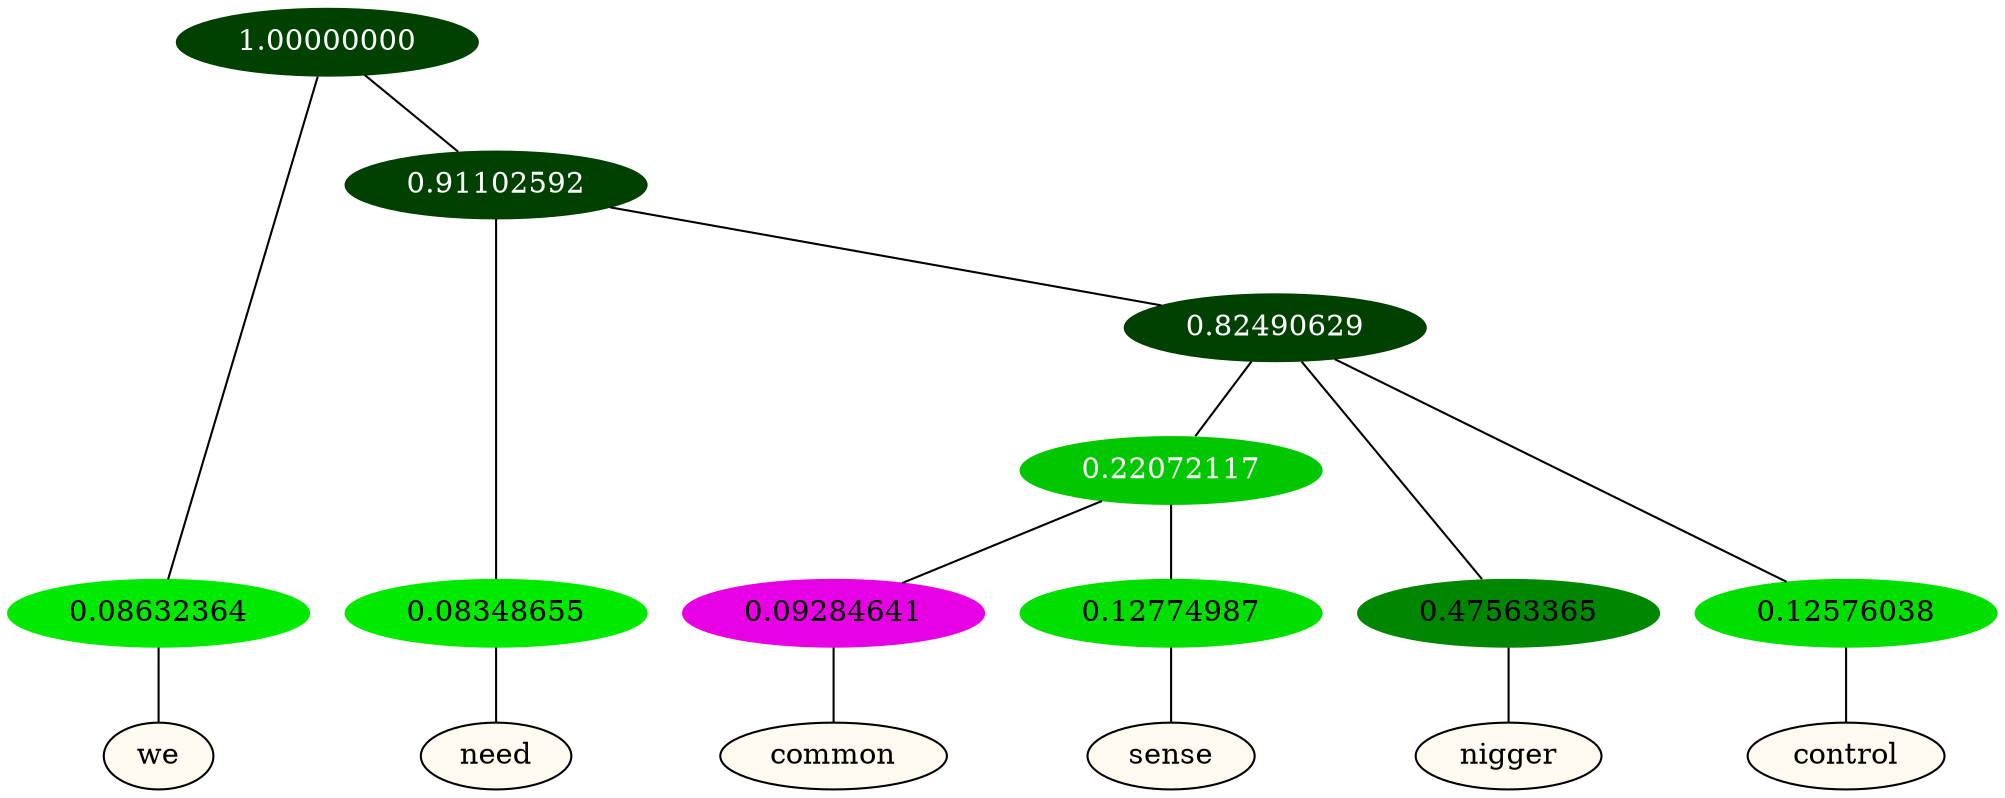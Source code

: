 graph {
	node [format=png height=0.15 nodesep=0.001 ordering=out overlap=prism overlap_scaling=0.01 ranksep=0.001 ratio=0.2 style=filled width=0.15]
	{
		rank=same
		a_w_1 [label=we color=black fillcolor=floralwhite style="filled,solid"]
		a_w_3 [label=need color=black fillcolor=floralwhite style="filled,solid"]
		a_w_8 [label=common color=black fillcolor=floralwhite style="filled,solid"]
		a_w_9 [label=sense color=black fillcolor=floralwhite style="filled,solid"]
		a_w_6 [label=nigger color=black fillcolor=floralwhite style="filled,solid"]
		a_w_7 [label=control color=black fillcolor=floralwhite style="filled,solid"]
	}
	a_n_1 -- a_w_1
	a_n_3 -- a_w_3
	a_n_8 -- a_w_8
	a_n_9 -- a_w_9
	a_n_6 -- a_w_6
	a_n_7 -- a_w_7
	{
		rank=same
		a_n_1 [label=0.08632364 color="0.334 1.000 0.914" fontcolor=black]
		a_n_3 [label=0.08348655 color="0.334 1.000 0.917" fontcolor=black]
		a_n_8 [label=0.09284641 color="0.835 1.000 0.907" fontcolor=black]
		a_n_9 [label=0.12774987 color="0.334 1.000 0.872" fontcolor=black]
		a_n_6 [label=0.47563365 color="0.334 1.000 0.524" fontcolor=black]
		a_n_7 [label=0.12576038 color="0.334 1.000 0.874" fontcolor=black]
	}
	a_n_0 [label=1.00000000 color="0.334 1.000 0.250" fontcolor=grey99]
	a_n_0 -- a_n_1
	a_n_2 [label=0.91102592 color="0.334 1.000 0.250" fontcolor=grey99]
	a_n_0 -- a_n_2
	a_n_2 -- a_n_3
	a_n_4 [label=0.82490629 color="0.334 1.000 0.250" fontcolor=grey99]
	a_n_2 -- a_n_4
	a_n_5 [label=0.22072117 color="0.334 1.000 0.779" fontcolor=grey99]
	a_n_4 -- a_n_5
	a_n_4 -- a_n_6
	a_n_4 -- a_n_7
	a_n_5 -- a_n_8
	a_n_5 -- a_n_9
}
